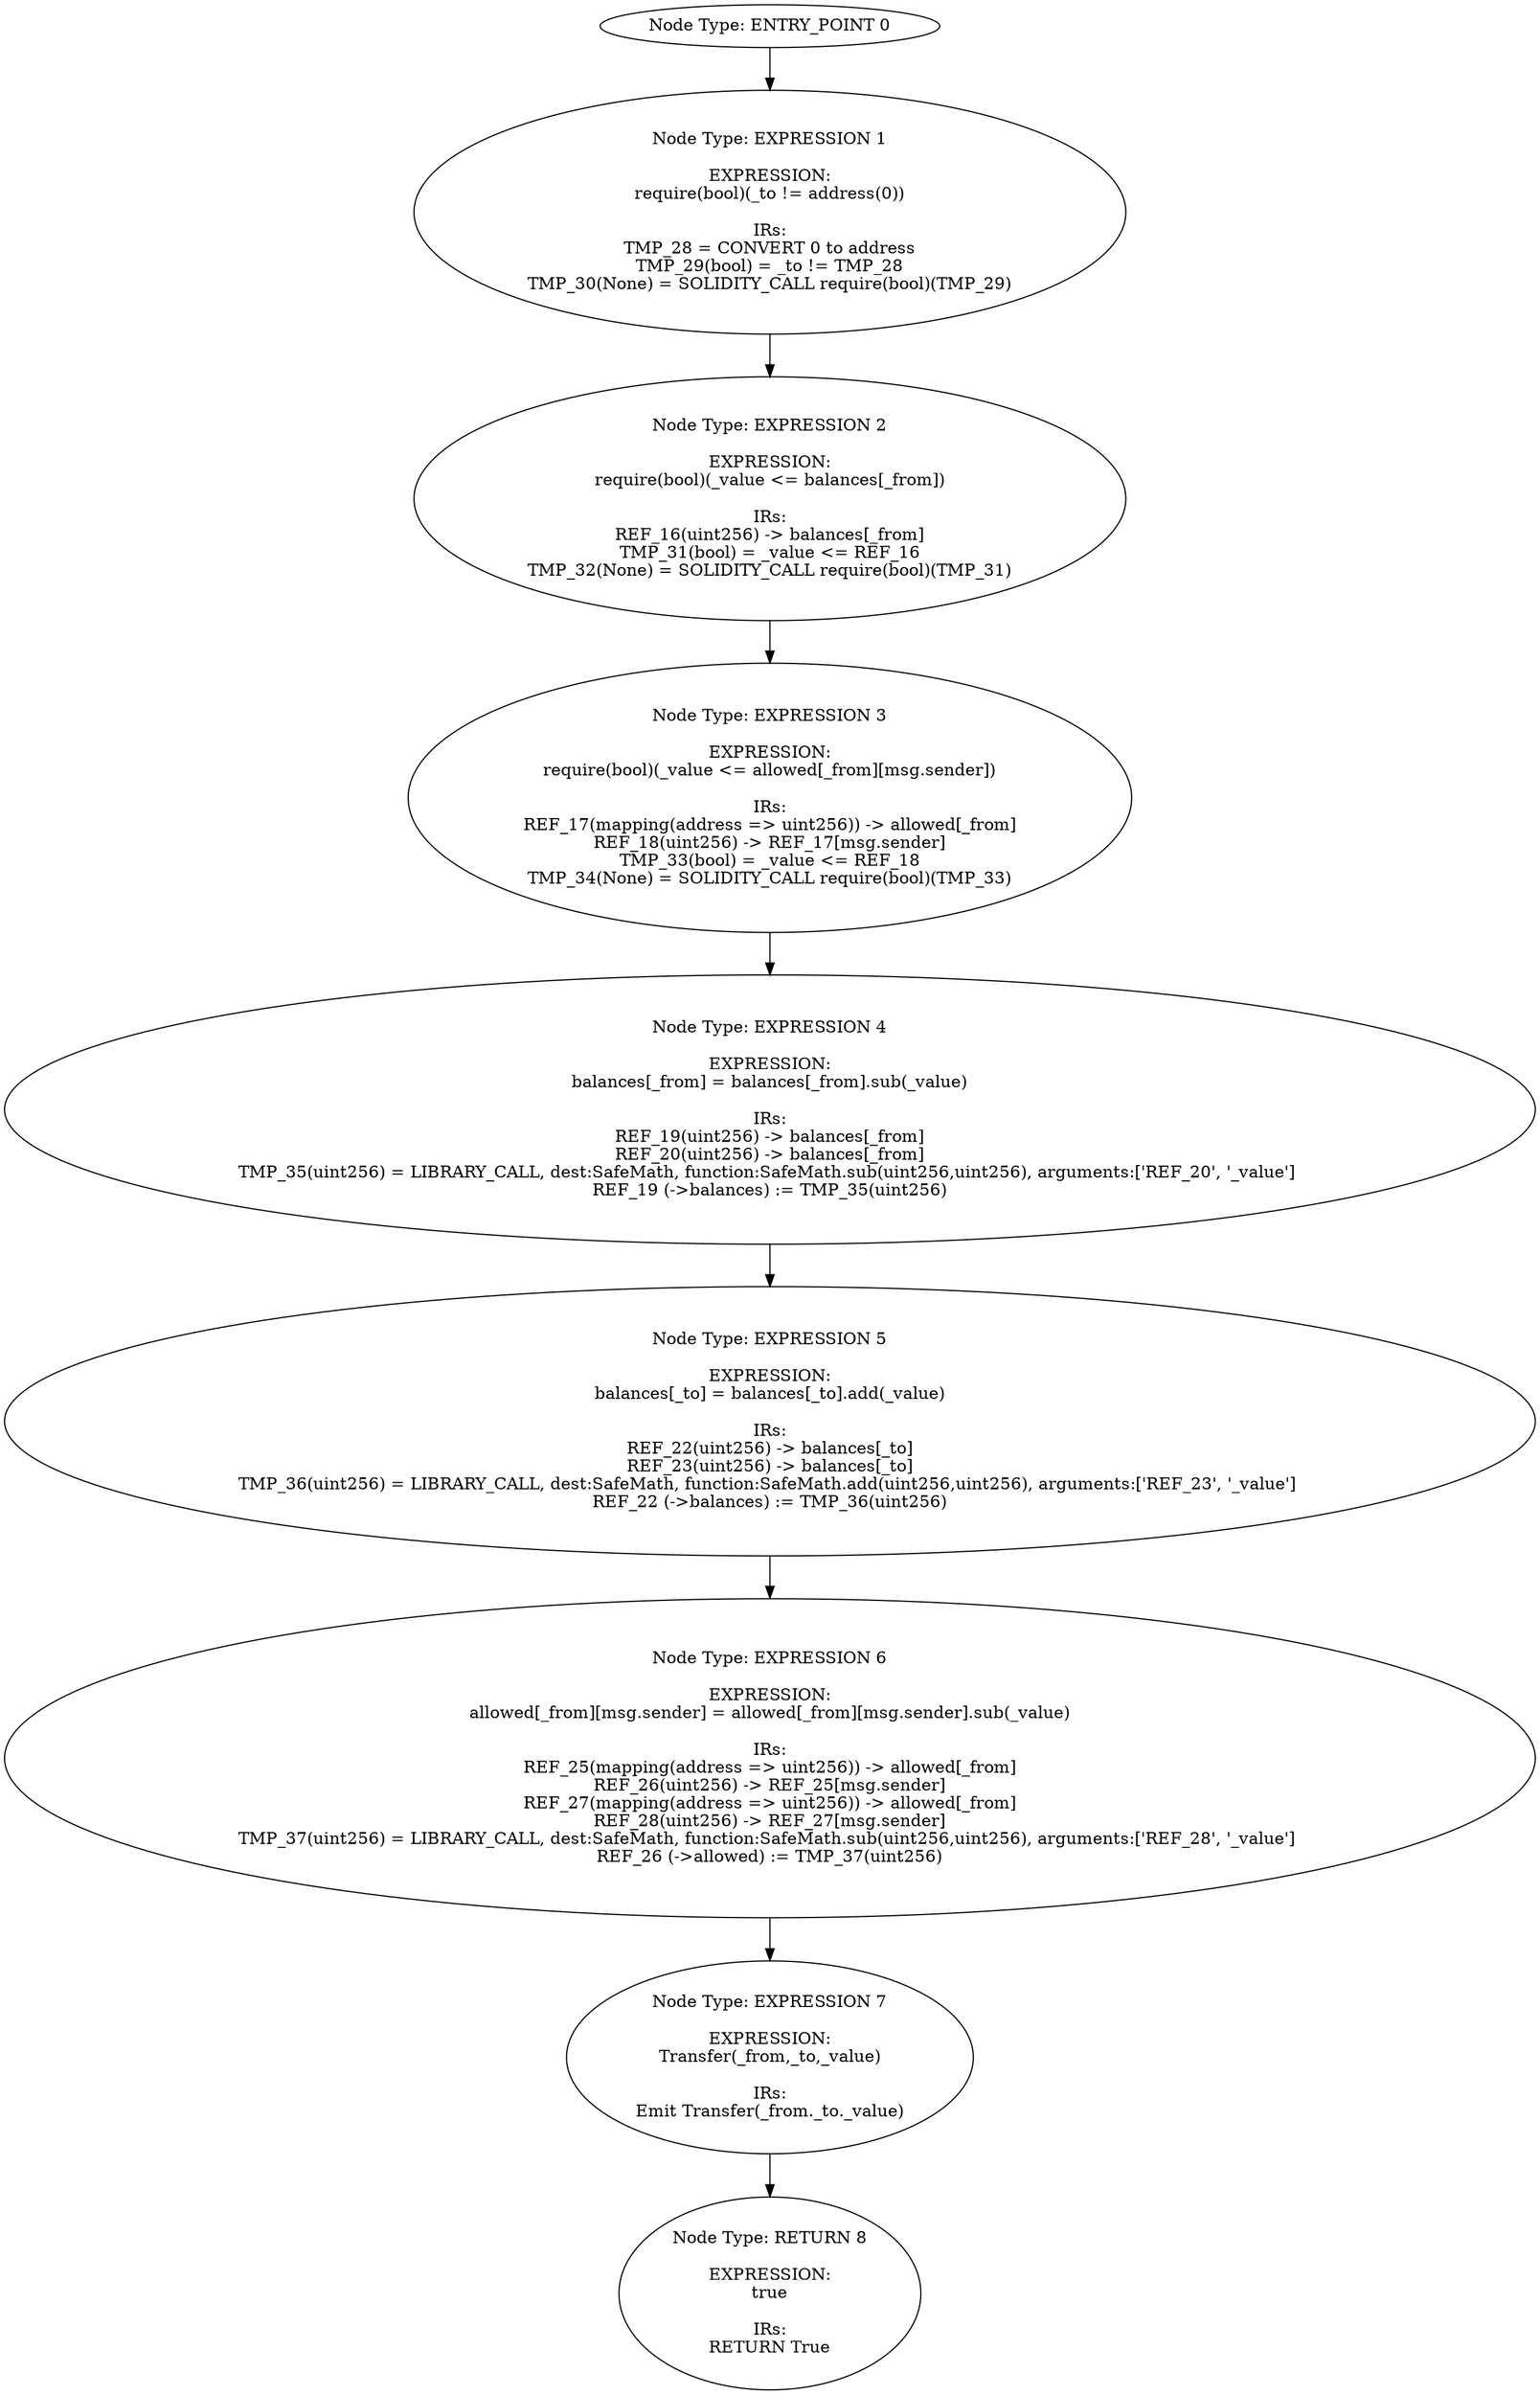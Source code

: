 digraph{
0[label="Node Type: ENTRY_POINT 0
"];
0->1;
1[label="Node Type: EXPRESSION 1

EXPRESSION:
require(bool)(_to != address(0))

IRs:
TMP_28 = CONVERT 0 to address
TMP_29(bool) = _to != TMP_28
TMP_30(None) = SOLIDITY_CALL require(bool)(TMP_29)"];
1->2;
2[label="Node Type: EXPRESSION 2

EXPRESSION:
require(bool)(_value <= balances[_from])

IRs:
REF_16(uint256) -> balances[_from]
TMP_31(bool) = _value <= REF_16
TMP_32(None) = SOLIDITY_CALL require(bool)(TMP_31)"];
2->3;
3[label="Node Type: EXPRESSION 3

EXPRESSION:
require(bool)(_value <= allowed[_from][msg.sender])

IRs:
REF_17(mapping(address => uint256)) -> allowed[_from]
REF_18(uint256) -> REF_17[msg.sender]
TMP_33(bool) = _value <= REF_18
TMP_34(None) = SOLIDITY_CALL require(bool)(TMP_33)"];
3->4;
4[label="Node Type: EXPRESSION 4

EXPRESSION:
balances[_from] = balances[_from].sub(_value)

IRs:
REF_19(uint256) -> balances[_from]
REF_20(uint256) -> balances[_from]
TMP_35(uint256) = LIBRARY_CALL, dest:SafeMath, function:SafeMath.sub(uint256,uint256), arguments:['REF_20', '_value'] 
REF_19 (->balances) := TMP_35(uint256)"];
4->5;
5[label="Node Type: EXPRESSION 5

EXPRESSION:
balances[_to] = balances[_to].add(_value)

IRs:
REF_22(uint256) -> balances[_to]
REF_23(uint256) -> balances[_to]
TMP_36(uint256) = LIBRARY_CALL, dest:SafeMath, function:SafeMath.add(uint256,uint256), arguments:['REF_23', '_value'] 
REF_22 (->balances) := TMP_36(uint256)"];
5->6;
6[label="Node Type: EXPRESSION 6

EXPRESSION:
allowed[_from][msg.sender] = allowed[_from][msg.sender].sub(_value)

IRs:
REF_25(mapping(address => uint256)) -> allowed[_from]
REF_26(uint256) -> REF_25[msg.sender]
REF_27(mapping(address => uint256)) -> allowed[_from]
REF_28(uint256) -> REF_27[msg.sender]
TMP_37(uint256) = LIBRARY_CALL, dest:SafeMath, function:SafeMath.sub(uint256,uint256), arguments:['REF_28', '_value'] 
REF_26 (->allowed) := TMP_37(uint256)"];
6->7;
7[label="Node Type: EXPRESSION 7

EXPRESSION:
Transfer(_from,_to,_value)

IRs:
Emit Transfer(_from._to._value)"];
7->8;
8[label="Node Type: RETURN 8

EXPRESSION:
true

IRs:
RETURN True"];
}
